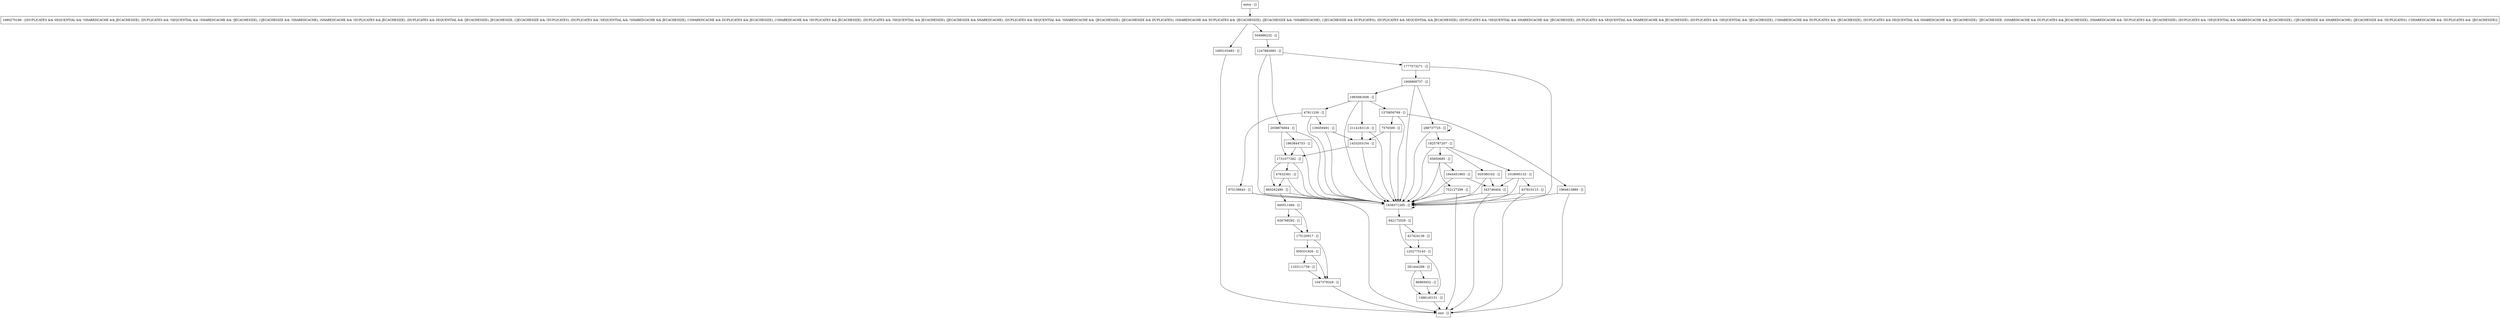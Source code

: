 digraph finishInit {
node [shape=record];
1433203154 [label="1433203154 - []"];
626768292 [label="626768292 - []"];
47632381 [label="47632381 - []"];
175120917 [label="175120917 - []"];
1252775145 [label="1252775145 - []"];
1777573271 [label="1777573271 - []"];
1844451965 [label="1844451965 - []"];
860262490 [label="860262490 - []"];
920380162 [label="920380162 - []"];
288737725 [label="288737725 - []"];
1370850769 [label="1370850769 - []"];
65650685 [label="65650685 - []"];
1965081608 [label="1965081608 - []"];
2114183118 [label="2114183118 - []"];
47911230 [label="47911230 - []"];
1825787207 [label="1825787207 - []"];
1906869737 [label="1906869737 - []"];
1695103483 [label="1695103483 - []"];
1731077282 [label="1731077282 - []"];
343746404 [label="343746404 - []"];
600511494 [label="600511494 - []"];
437610115 [label="437610115 - []"];
959331926 [label="959331926 - []"];
291444298 [label="291444298 - []"];
7576509 [label="7576509 - []"];
1047379329 [label="1047379329 - []"];
504986232 [label="504986232 - []"];
1863844753 [label="1863844753 - []"];
1103111758 [label="1103111758 - []"];
1838371285 [label="1838371285 - []"];
1366145151 [label="1366145151 - []"];
entry [label="entry - []"];
exit [label="exit - []"];
752127299 [label="752127299 - []"];
96965652 [label="96965652 - []"];
139459491 [label="139459491 - []"];
1018095132 [label="1018095132 - []"];
2038876664 [label="2038876664 - []"];
1964613889 [label="1964613889 - []"];
975138643 [label="975138643 - []"];
427424136 [label="427424136 - []"];
1680270186 [label="1680270186 - [(DUPLICATES && SEQUENTIAL && !SHAREDCACHE && JECACHESIZE), (DUPLICATES && !SEQUENTIAL && !SHAREDCACHE && !JECACHESIZE), (!JECACHESIZE && !SHAREDCACHE), (SHAREDCACHE && !DUPLICATES && JECACHESIZE), (DUPLICATES && SEQUENTIAL && !JECACHESIZE), JECACHESIZE, (!JECACHESIZE && !DUPLICATES), (DUPLICATES && !SEQUENTIAL && !SHAREDCACHE && JECACHESIZE), (!SHAREDCACHE && DUPLICATES && JECACHESIZE), (!SHAREDCACHE && !DUPLICATES && JECACHESIZE), (DUPLICATES && !SEQUENTIAL && JECACHESIZE), (JECACHESIZE && SHAREDCACHE), (DUPLICATES && SEQUENTIAL && !SHAREDCACHE && !JECACHESIZE), (JECACHESIZE && DUPLICATES), (SHAREDCACHE && DUPLICATES && !JECACHESIZE), (JECACHESIZE && !SHAREDCACHE), (!JECACHESIZE && DUPLICATES), (DUPLICATES && SEQUENTIAL && JECACHESIZE), (DUPLICATES && !SEQUENTIAL && SHAREDCACHE && !JECACHESIZE), (DUPLICATES && SEQUENTIAL && SHAREDCACHE && JECACHESIZE), (DUPLICATES && !SEQUENTIAL && !JECACHESIZE), (!SHAREDCACHE && DUPLICATES && !JECACHESIZE), (DUPLICATES && SEQUENTIAL && SHAREDCACHE && !JECACHESIZE), !JECACHESIZE, (SHAREDCACHE && DUPLICATES && JECACHESIZE), (SHAREDCACHE && !DUPLICATES && !JECACHESIZE), (DUPLICATES && !SEQUENTIAL && SHAREDCACHE && JECACHESIZE), (!JECACHESIZE && SHAREDCACHE), (JECACHESIZE && !DUPLICATES), (!SHAREDCACHE && !DUPLICATES && !JECACHESIZE)]"];
1247882683 [label="1247882683 - []"];
642172029 [label="642172029 - []"];
entry;
exit;
1433203154 -> 1731077282;
1433203154 -> 1838371285;
626768292 -> 175120917;
47632381 -> 860262490;
47632381 -> 1838371285;
175120917 -> 959331926;
175120917 -> 1047379329;
1252775145 -> 291444298;
1252775145 -> 1366145151;
1777573271 -> 1906869737;
1777573271 -> 1838371285;
1844451965 -> 1838371285;
1844451965 -> 343746404;
860262490 -> 1838371285;
860262490 -> 600511494;
920380162 -> 1838371285;
920380162 -> 343746404;
288737725 -> 1825787207;
288737725 -> 1838371285;
288737725 -> 288737725;
1370850769 -> 7576509;
1370850769 -> 1964613889;
1370850769 -> 1838371285;
65650685 -> 752127299;
65650685 -> 1844451965;
65650685 -> 1838371285;
1965081608 -> 2114183118;
1965081608 -> 47911230;
1965081608 -> 1838371285;
1965081608 -> 1370850769;
2114183118 -> 1433203154;
2114183118 -> 1838371285;
47911230 -> 139459491;
47911230 -> 975138643;
47911230 -> 1838371285;
1825787207 -> 65650685;
1825787207 -> 1018095132;
1825787207 -> 1838371285;
1825787207 -> 920380162;
1906869737 -> 1965081608;
1906869737 -> 1838371285;
1906869737 -> 288737725;
1695103483 -> exit;
1731077282 -> 47632381;
1731077282 -> 860262490;
1731077282 -> 1838371285;
343746404 -> exit;
343746404 -> 1838371285;
600511494 -> 626768292;
600511494 -> 175120917;
437610115 -> exit;
437610115 -> 1838371285;
959331926 -> 1047379329;
959331926 -> 1103111758;
291444298 -> 96965652;
291444298 -> 1366145151;
7576509 -> 1433203154;
7576509 -> 1838371285;
1047379329 -> exit;
504986232 -> 1247882683;
1863844753 -> 1731077282;
1863844753 -> 1838371285;
1103111758 -> 1047379329;
1838371285 -> 1838371285;
1838371285 -> 642172029;
1366145151 -> exit;
entry -> 1680270186;
752127299 -> exit;
752127299 -> 1838371285;
96965652 -> 1366145151;
139459491 -> 1433203154;
139459491 -> 1838371285;
1018095132 -> 1838371285;
1018095132 -> 343746404;
1018095132 -> 437610115;
2038876664 -> 1731077282;
2038876664 -> 1863844753;
2038876664 -> 1838371285;
1964613889 -> exit;
1964613889 -> 1838371285;
975138643 -> exit;
975138643 -> 1838371285;
427424136 -> 1252775145;
1680270186 -> 1695103483;
1680270186 -> 504986232;
1247882683 -> 2038876664;
1247882683 -> 1777573271;
1247882683 -> 1838371285;
642172029 -> 1252775145;
642172029 -> 427424136;
}
